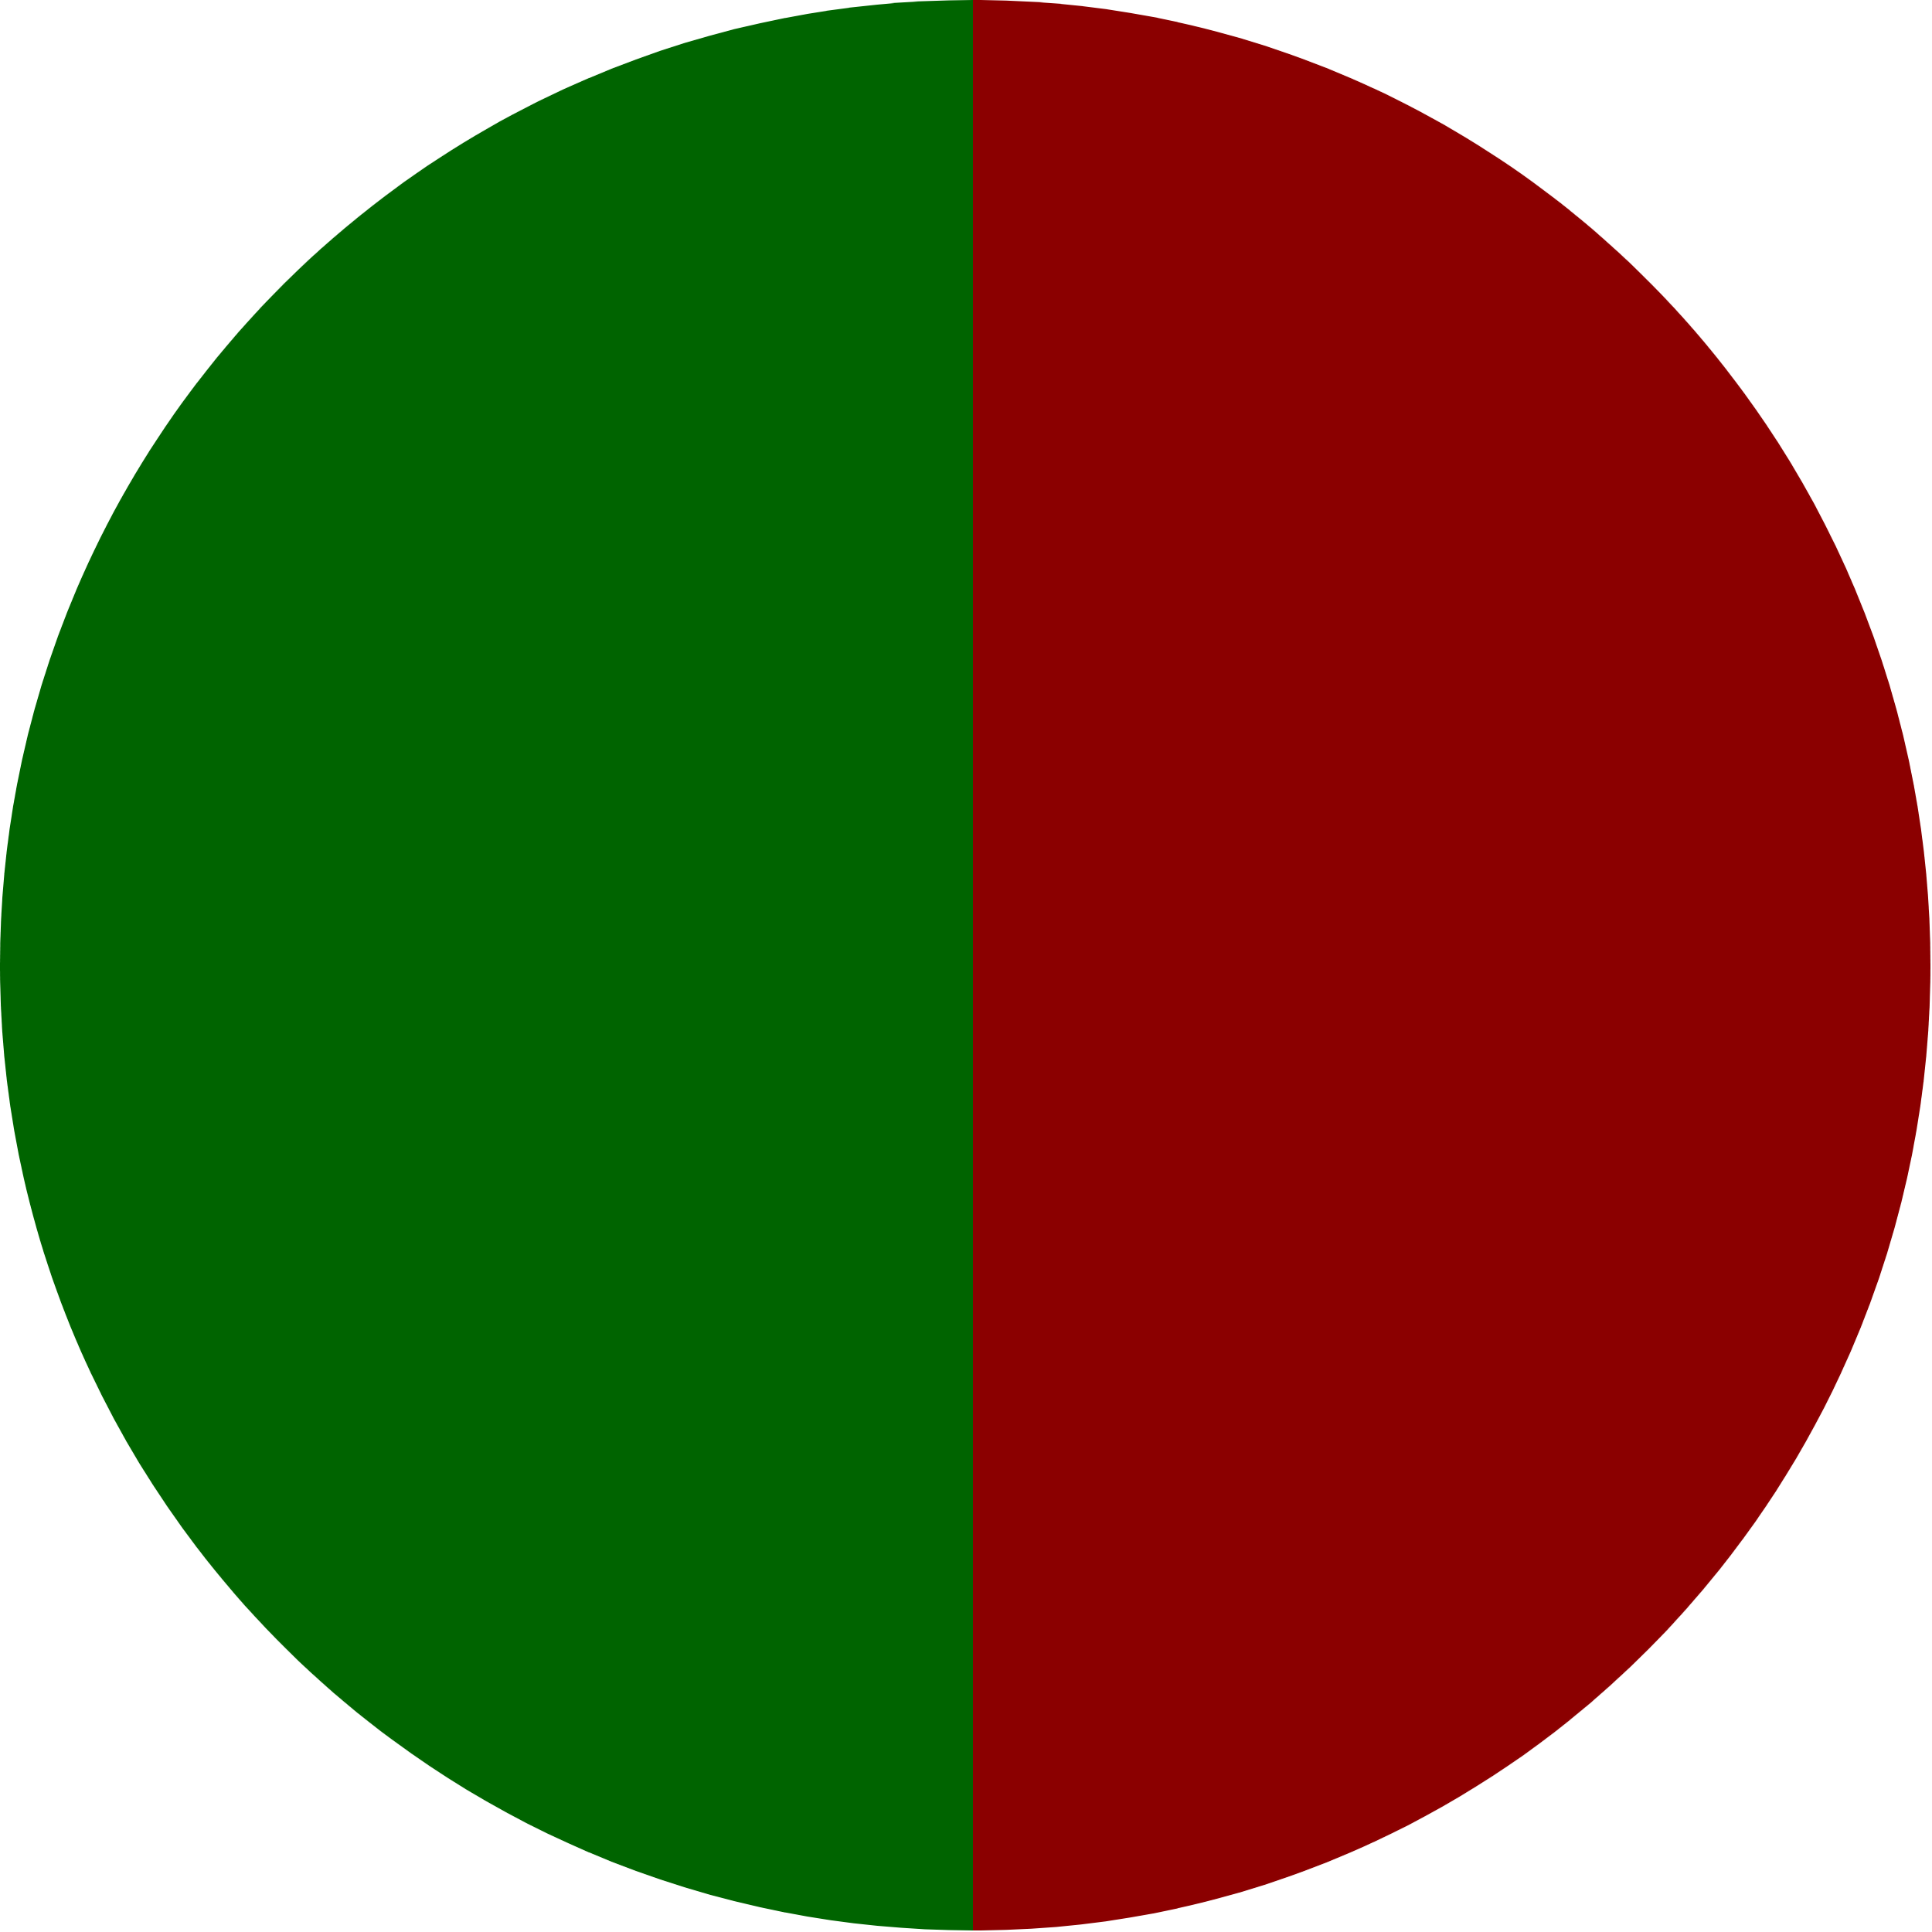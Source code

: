 <mxfile version="14.4.6" type="device"><diagram id="hbGFC135_2IU48ZUXnhU" name="Page-1"><mxGraphModel dx="4543" dy="1607" grid="1" gridSize="10" guides="1" tooltips="1" connect="1" arrows="1" fold="1" page="1" pageScale="1" pageWidth="850" pageHeight="1100" math="0" shadow="0"><root><mxCell id="0"/><mxCell id="1" parent="0"/><mxCell id="Ur6pl_v4l43qU_eMdAbc-10" value="" style="verticalLabelPosition=bottom;verticalAlign=top;html=1;shape=mxgraph.basic.half_circle;fillColor=#006400;strokeColor=none;rotation=90;" vertex="1" parent="1"><mxGeometry x="-935" y="785" width="1250" height="630" as="geometry"/></mxCell><mxCell id="Ur6pl_v4l43qU_eMdAbc-11" value="" style="verticalLabelPosition=bottom;verticalAlign=top;html=1;shape=mxgraph.basic.half_circle;fillColor=#8b0000;rotation=-90;strokeColor=none;" vertex="1" parent="1"><mxGeometry x="-310" y="790" width="1250" height="620" as="geometry"/></mxCell></root></mxGraphModel></diagram></mxfile>